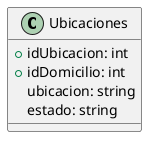 @startuml Ubicaciones
class Ubicaciones{
    +idUbicacion: int
    +idDomicilio: int
    ubicacion: string
    estado: string
}
@enduml
